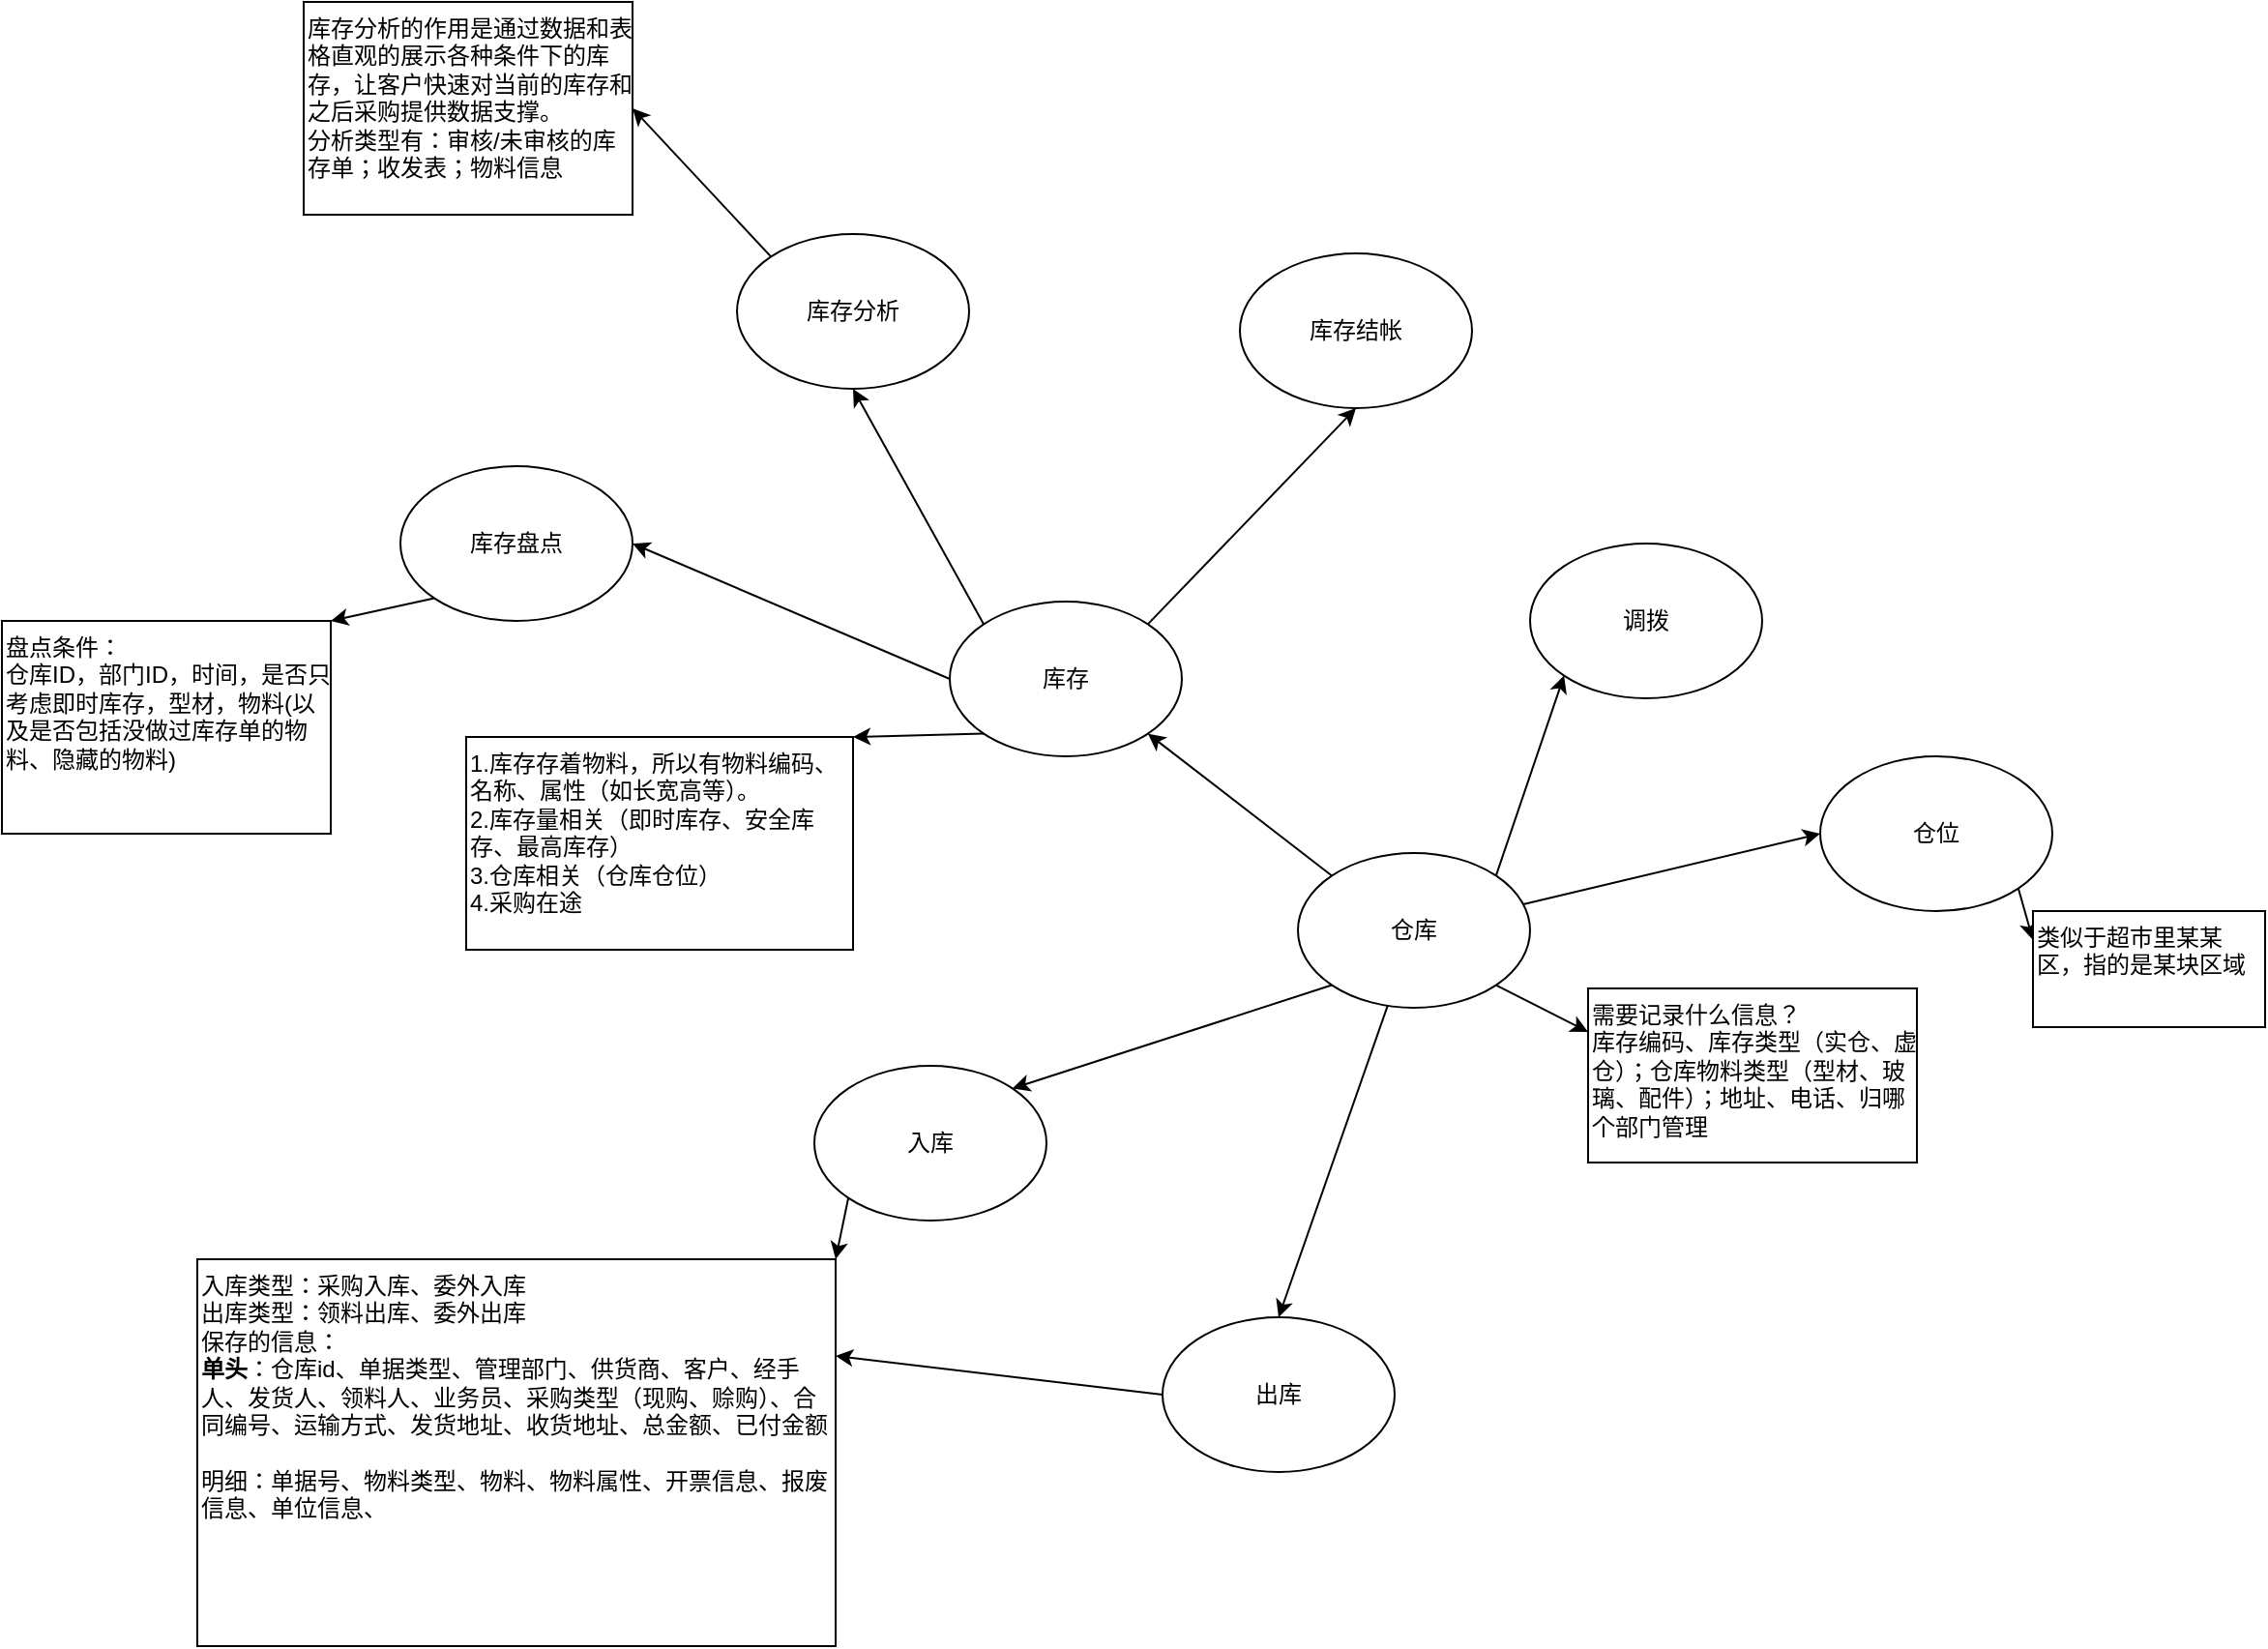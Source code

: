 <mxfile version="28.0.7">
  <diagram name="第 1 页" id="vNpipkyIo6hlMvCb-rWN">
    <mxGraphModel dx="1348" dy="779" grid="1" gridSize="10" guides="1" tooltips="1" connect="1" arrows="1" fold="1" page="1" pageScale="1" pageWidth="3300" pageHeight="4681" math="0" shadow="0">
      <root>
        <mxCell id="0" />
        <mxCell id="1" parent="0" />
        <mxCell id="bcbLDdxJfO9VDAEmfC5w-3" style="rounded=0;orthogonalLoop=1;jettySize=auto;html=1;entryX=0;entryY=0.5;entryDx=0;entryDy=0;" parent="1" source="bcbLDdxJfO9VDAEmfC5w-1" target="bcbLDdxJfO9VDAEmfC5w-2" edge="1">
          <mxGeometry relative="1" as="geometry" />
        </mxCell>
        <mxCell id="XjHJWzj3tPjJtDDLOWkv-3" style="rounded=0;orthogonalLoop=1;jettySize=auto;html=1;exitX=0;exitY=1;exitDx=0;exitDy=0;entryX=1;entryY=0;entryDx=0;entryDy=0;" edge="1" parent="1" source="bcbLDdxJfO9VDAEmfC5w-1" target="XjHJWzj3tPjJtDDLOWkv-2">
          <mxGeometry relative="1" as="geometry" />
        </mxCell>
        <mxCell id="XjHJWzj3tPjJtDDLOWkv-5" style="rounded=0;orthogonalLoop=1;jettySize=auto;html=1;exitX=1;exitY=1;exitDx=0;exitDy=0;entryX=0;entryY=0.25;entryDx=0;entryDy=0;" edge="1" parent="1" source="bcbLDdxJfO9VDAEmfC5w-1" target="bcbLDdxJfO9VDAEmfC5w-6">
          <mxGeometry relative="1" as="geometry" />
        </mxCell>
        <mxCell id="XjHJWzj3tPjJtDDLOWkv-11" style="edgeStyle=none;rounded=0;orthogonalLoop=1;jettySize=auto;html=1;exitX=1;exitY=0;exitDx=0;exitDy=0;entryX=0;entryY=1;entryDx=0;entryDy=0;" edge="1" parent="1" source="bcbLDdxJfO9VDAEmfC5w-1" target="XjHJWzj3tPjJtDDLOWkv-10">
          <mxGeometry relative="1" as="geometry" />
        </mxCell>
        <mxCell id="XjHJWzj3tPjJtDDLOWkv-12" style="edgeStyle=none;rounded=0;orthogonalLoop=1;jettySize=auto;html=1;entryX=0.5;entryY=0;entryDx=0;entryDy=0;" edge="1" parent="1" source="bcbLDdxJfO9VDAEmfC5w-1" target="XjHJWzj3tPjJtDDLOWkv-4">
          <mxGeometry relative="1" as="geometry" />
        </mxCell>
        <mxCell id="XjHJWzj3tPjJtDDLOWkv-21" style="edgeStyle=none;rounded=0;orthogonalLoop=1;jettySize=auto;html=1;exitX=0;exitY=0;exitDx=0;exitDy=0;entryX=1;entryY=1;entryDx=0;entryDy=0;" edge="1" parent="1" source="bcbLDdxJfO9VDAEmfC5w-1" target="XjHJWzj3tPjJtDDLOWkv-20">
          <mxGeometry relative="1" as="geometry" />
        </mxCell>
        <mxCell id="bcbLDdxJfO9VDAEmfC5w-1" value="仓库" style="ellipse;whiteSpace=wrap;html=1;" parent="1" vertex="1">
          <mxGeometry x="760" y="630" width="120" height="80" as="geometry" />
        </mxCell>
        <mxCell id="XjHJWzj3tPjJtDDLOWkv-6" style="rounded=0;orthogonalLoop=1;jettySize=auto;html=1;exitX=1;exitY=1;exitDx=0;exitDy=0;entryX=0;entryY=0.25;entryDx=0;entryDy=0;" edge="1" parent="1" source="bcbLDdxJfO9VDAEmfC5w-2" target="XjHJWzj3tPjJtDDLOWkv-1">
          <mxGeometry relative="1" as="geometry" />
        </mxCell>
        <mxCell id="bcbLDdxJfO9VDAEmfC5w-2" value="仓位" style="ellipse;whiteSpace=wrap;html=1;" parent="1" vertex="1">
          <mxGeometry x="1030" y="580" width="120" height="80" as="geometry" />
        </mxCell>
        <mxCell id="bcbLDdxJfO9VDAEmfC5w-6" value="&lt;div&gt;需要记录什么信息？&lt;/div&gt;库存编码、库存类型（实仓、虚仓）；仓库物料类型（型材、玻璃、配件）；地址、电话、归哪个部门管理" style="rounded=0;whiteSpace=wrap;html=1;labelPosition=center;verticalLabelPosition=middle;align=left;verticalAlign=top;" parent="1" vertex="1">
          <mxGeometry x="910" y="700" width="170" height="90" as="geometry" />
        </mxCell>
        <mxCell id="XjHJWzj3tPjJtDDLOWkv-1" value="类似于超市里某某区，指的是某块区域" style="rounded=0;whiteSpace=wrap;html=1;verticalAlign=top;align=left;" vertex="1" parent="1">
          <mxGeometry x="1140" y="660" width="120" height="60" as="geometry" />
        </mxCell>
        <mxCell id="XjHJWzj3tPjJtDDLOWkv-17" style="edgeStyle=none;rounded=0;orthogonalLoop=1;jettySize=auto;html=1;exitX=0;exitY=1;exitDx=0;exitDy=0;entryX=1;entryY=0;entryDx=0;entryDy=0;" edge="1" parent="1" source="XjHJWzj3tPjJtDDLOWkv-2" target="XjHJWzj3tPjJtDDLOWkv-16">
          <mxGeometry relative="1" as="geometry" />
        </mxCell>
        <mxCell id="XjHJWzj3tPjJtDDLOWkv-2" value="入库" style="ellipse;whiteSpace=wrap;html=1;" vertex="1" parent="1">
          <mxGeometry x="510" y="740" width="120" height="80" as="geometry" />
        </mxCell>
        <mxCell id="XjHJWzj3tPjJtDDLOWkv-19" style="edgeStyle=none;rounded=0;orthogonalLoop=1;jettySize=auto;html=1;exitX=0;exitY=0.5;exitDx=0;exitDy=0;entryX=1;entryY=0.25;entryDx=0;entryDy=0;" edge="1" parent="1" source="XjHJWzj3tPjJtDDLOWkv-4" target="XjHJWzj3tPjJtDDLOWkv-16">
          <mxGeometry relative="1" as="geometry" />
        </mxCell>
        <mxCell id="XjHJWzj3tPjJtDDLOWkv-4" value="出库" style="ellipse;whiteSpace=wrap;html=1;" vertex="1" parent="1">
          <mxGeometry x="690" y="870" width="120" height="80" as="geometry" />
        </mxCell>
        <mxCell id="XjHJWzj3tPjJtDDLOWkv-10" value="调拨" style="ellipse;whiteSpace=wrap;html=1;" vertex="1" parent="1">
          <mxGeometry x="880" y="470" width="120" height="80" as="geometry" />
        </mxCell>
        <mxCell id="XjHJWzj3tPjJtDDLOWkv-16" value="&lt;div&gt;入库类型：采购入库、委外入库&lt;/div&gt;&lt;div&gt;出库类型：领料出库、委外出库&lt;br&gt;&lt;/div&gt;&lt;div&gt;保存的信息：&lt;/div&gt;&lt;div&gt;&lt;div class=&quot;lake-content&quot;&gt;&lt;strong&gt;&lt;span class=&quot;ne-text&quot;&gt;单头&lt;/span&gt;&lt;/strong&gt;&lt;span class=&quot;ne-text&quot;&gt;：仓库id、单据类型、管理部门、供货商、客户、经手人、发货人、领料人、业务员、采购类型（现购、赊购）、合同编号、运输方式、发货地址、收货地址、总金额、已付金额&lt;/span&gt;&lt;/div&gt;&lt;div class=&quot;lake-content&quot;&gt;&lt;span class=&quot;ne-text&quot;&gt;&lt;br&gt;&lt;/span&gt;&lt;/div&gt;&lt;/div&gt;明细：单据号、物料类型、物料、物料属性、开票信息、报废信息、单位信息、" style="rounded=0;whiteSpace=wrap;html=1;verticalAlign=top;align=left;" vertex="1" parent="1">
          <mxGeometry x="191" y="840" width="330" height="200" as="geometry" />
        </mxCell>
        <mxCell id="XjHJWzj3tPjJtDDLOWkv-24" style="edgeStyle=none;rounded=0;orthogonalLoop=1;jettySize=auto;html=1;exitX=0;exitY=0.5;exitDx=0;exitDy=0;entryX=1;entryY=0.5;entryDx=0;entryDy=0;" edge="1" parent="1" source="XjHJWzj3tPjJtDDLOWkv-20" target="XjHJWzj3tPjJtDDLOWkv-23">
          <mxGeometry relative="1" as="geometry" />
        </mxCell>
        <mxCell id="XjHJWzj3tPjJtDDLOWkv-26" style="edgeStyle=none;rounded=0;orthogonalLoop=1;jettySize=auto;html=1;exitX=1;exitY=0;exitDx=0;exitDy=0;entryX=0.5;entryY=1;entryDx=0;entryDy=0;" edge="1" parent="1" source="XjHJWzj3tPjJtDDLOWkv-20" target="XjHJWzj3tPjJtDDLOWkv-25">
          <mxGeometry relative="1" as="geometry" />
        </mxCell>
        <mxCell id="XjHJWzj3tPjJtDDLOWkv-28" style="edgeStyle=none;rounded=0;orthogonalLoop=1;jettySize=auto;html=1;exitX=0;exitY=1;exitDx=0;exitDy=0;entryX=1;entryY=0;entryDx=0;entryDy=0;" edge="1" parent="1" source="XjHJWzj3tPjJtDDLOWkv-20" target="XjHJWzj3tPjJtDDLOWkv-27">
          <mxGeometry relative="1" as="geometry" />
        </mxCell>
        <mxCell id="XjHJWzj3tPjJtDDLOWkv-32" style="edgeStyle=none;rounded=0;orthogonalLoop=1;jettySize=auto;html=1;exitX=0;exitY=0;exitDx=0;exitDy=0;entryX=0.5;entryY=1;entryDx=0;entryDy=0;" edge="1" parent="1" source="XjHJWzj3tPjJtDDLOWkv-20" target="XjHJWzj3tPjJtDDLOWkv-31">
          <mxGeometry relative="1" as="geometry" />
        </mxCell>
        <mxCell id="XjHJWzj3tPjJtDDLOWkv-20" value="库存" style="ellipse;whiteSpace=wrap;html=1;" vertex="1" parent="1">
          <mxGeometry x="580" y="500" width="120" height="80" as="geometry" />
        </mxCell>
        <mxCell id="XjHJWzj3tPjJtDDLOWkv-30" style="edgeStyle=none;rounded=0;orthogonalLoop=1;jettySize=auto;html=1;exitX=0;exitY=1;exitDx=0;exitDy=0;entryX=1;entryY=0;entryDx=0;entryDy=0;" edge="1" parent="1" source="XjHJWzj3tPjJtDDLOWkv-23" target="XjHJWzj3tPjJtDDLOWkv-29">
          <mxGeometry relative="1" as="geometry" />
        </mxCell>
        <mxCell id="XjHJWzj3tPjJtDDLOWkv-23" value="库存盘点" style="ellipse;whiteSpace=wrap;html=1;" vertex="1" parent="1">
          <mxGeometry x="296" y="430" width="120" height="80" as="geometry" />
        </mxCell>
        <mxCell id="XjHJWzj3tPjJtDDLOWkv-25" value="库存结帐" style="ellipse;whiteSpace=wrap;html=1;" vertex="1" parent="1">
          <mxGeometry x="730" y="320" width="120" height="80" as="geometry" />
        </mxCell>
        <mxCell id="XjHJWzj3tPjJtDDLOWkv-27" value="&lt;div&gt;1.库存存着物料，所以有物料编码、名称、属性（如长宽高等）。&lt;/div&gt;&lt;div&gt;2.库存量相关（即时库存、安全库存、最高库存）&lt;/div&gt;&lt;div&gt;3.仓库相关（仓库仓位）&lt;/div&gt;&lt;div&gt;4.采购在途&lt;br&gt;&lt;/div&gt;" style="rounded=0;whiteSpace=wrap;html=1;verticalAlign=top;align=left;" vertex="1" parent="1">
          <mxGeometry x="330" y="570" width="200" height="110" as="geometry" />
        </mxCell>
        <mxCell id="XjHJWzj3tPjJtDDLOWkv-29" value="盘点条件：&lt;div class=&quot;lake-content&quot;&gt;&lt;span class=&quot;ne-text&quot;&gt;仓库ID，部门ID，时间，是否只考虑即时库存，型材，物料(以及是否包括没做过库存单的物料、隐藏的物料)&lt;/span&gt;&lt;/div&gt;" style="rounded=0;whiteSpace=wrap;html=1;verticalAlign=top;align=left;" vertex="1" parent="1">
          <mxGeometry x="90" y="510" width="170" height="110" as="geometry" />
        </mxCell>
        <mxCell id="XjHJWzj3tPjJtDDLOWkv-34" style="edgeStyle=none;rounded=0;orthogonalLoop=1;jettySize=auto;html=1;exitX=0;exitY=0;exitDx=0;exitDy=0;entryX=1;entryY=0.5;entryDx=0;entryDy=0;" edge="1" parent="1" source="XjHJWzj3tPjJtDDLOWkv-31" target="XjHJWzj3tPjJtDDLOWkv-33">
          <mxGeometry relative="1" as="geometry" />
        </mxCell>
        <mxCell id="XjHJWzj3tPjJtDDLOWkv-31" value="库存分析" style="ellipse;whiteSpace=wrap;html=1;" vertex="1" parent="1">
          <mxGeometry x="470" y="310" width="120" height="80" as="geometry" />
        </mxCell>
        <mxCell id="XjHJWzj3tPjJtDDLOWkv-33" value="&lt;div&gt;库存分析的作用是通过数据和表格直观的展示各种条件下的库存，让客户快速对当前的库存和之后采购提供数据支撑。&lt;/div&gt;&lt;div&gt;分析类型有：审核/未审核的库存单；收发表；物料信息&lt;br&gt;&lt;/div&gt;" style="rounded=0;whiteSpace=wrap;html=1;align=left;verticalAlign=top;" vertex="1" parent="1">
          <mxGeometry x="246" y="190" width="170" height="110" as="geometry" />
        </mxCell>
      </root>
    </mxGraphModel>
  </diagram>
</mxfile>
